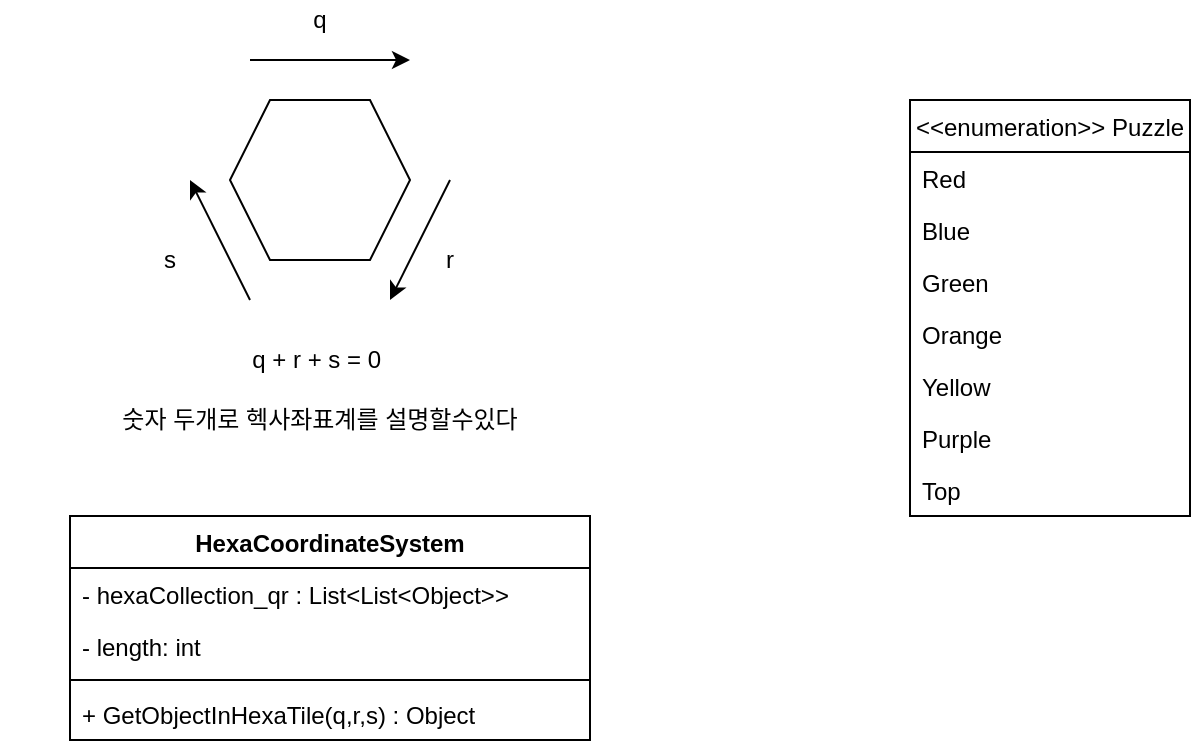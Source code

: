 <mxfile version="13.9.9" type="device"><diagram id="C5RBs43oDa-KdzZeNtuy" name="Page-1"><mxGraphModel dx="1253" dy="891" grid="1" gridSize="10" guides="1" tooltips="1" connect="1" arrows="1" fold="1" page="1" pageScale="1" pageWidth="827" pageHeight="1169" math="0" shadow="0"><root><mxCell id="WIyWlLk6GJQsqaUBKTNV-0"/><mxCell id="WIyWlLk6GJQsqaUBKTNV-1" parent="WIyWlLk6GJQsqaUBKTNV-0"/><mxCell id="1rcb59-4mV8yU5ccFtak-6" value="" style="shape=hexagon;perimeter=hexagonPerimeter2;whiteSpace=wrap;html=1;fixedSize=1;size=20;" parent="WIyWlLk6GJQsqaUBKTNV-1" vertex="1"><mxGeometry x="170" y="150" width="90" height="80" as="geometry"/></mxCell><mxCell id="1rcb59-4mV8yU5ccFtak-7" value="" style="endArrow=classic;html=1;" parent="WIyWlLk6GJQsqaUBKTNV-1" edge="1"><mxGeometry width="50" height="50" relative="1" as="geometry"><mxPoint x="180" y="130" as="sourcePoint"/><mxPoint x="260" y="130" as="targetPoint"/></mxGeometry></mxCell><mxCell id="1rcb59-4mV8yU5ccFtak-9" value="q" style="text;html=1;strokeColor=none;fillColor=none;align=center;verticalAlign=middle;whiteSpace=wrap;rounded=0;" parent="WIyWlLk6GJQsqaUBKTNV-1" vertex="1"><mxGeometry x="195" y="100" width="40" height="20" as="geometry"/></mxCell><mxCell id="1rcb59-4mV8yU5ccFtak-10" value="" style="endArrow=classic;html=1;" parent="WIyWlLk6GJQsqaUBKTNV-1" edge="1"><mxGeometry width="50" height="50" relative="1" as="geometry"><mxPoint x="280" y="190" as="sourcePoint"/><mxPoint x="250" y="250" as="targetPoint"/></mxGeometry></mxCell><mxCell id="1rcb59-4mV8yU5ccFtak-11" value="" style="endArrow=classic;html=1;" parent="WIyWlLk6GJQsqaUBKTNV-1" edge="1"><mxGeometry width="50" height="50" relative="1" as="geometry"><mxPoint x="180" y="250" as="sourcePoint"/><mxPoint x="150" y="190" as="targetPoint"/></mxGeometry></mxCell><mxCell id="1rcb59-4mV8yU5ccFtak-12" value="r" style="text;html=1;strokeColor=none;fillColor=none;align=center;verticalAlign=middle;whiteSpace=wrap;rounded=0;" parent="WIyWlLk6GJQsqaUBKTNV-1" vertex="1"><mxGeometry x="260" y="220" width="40" height="20" as="geometry"/></mxCell><mxCell id="1rcb59-4mV8yU5ccFtak-13" value="s" style="text;html=1;strokeColor=none;fillColor=none;align=center;verticalAlign=middle;whiteSpace=wrap;rounded=0;" parent="WIyWlLk6GJQsqaUBKTNV-1" vertex="1"><mxGeometry x="120" y="220" width="40" height="20" as="geometry"/></mxCell><mxCell id="1rcb59-4mV8yU5ccFtak-14" value="q + r + s = 0&amp;nbsp;" style="text;html=1;strokeColor=none;fillColor=none;align=center;verticalAlign=middle;whiteSpace=wrap;rounded=0;" parent="WIyWlLk6GJQsqaUBKTNV-1" vertex="1"><mxGeometry x="135" y="270" width="160" height="20" as="geometry"/></mxCell><mxCell id="1rcb59-4mV8yU5ccFtak-16" value="&lt;&lt;enumeration&gt;&gt; Puzzle" style="swimlane;fontStyle=0;childLayout=stackLayout;horizontal=1;startSize=26;fillColor=none;horizontalStack=0;resizeParent=1;resizeParentMax=0;resizeLast=0;collapsible=1;marginBottom=0;" parent="WIyWlLk6GJQsqaUBKTNV-1" vertex="1"><mxGeometry x="510" y="150" width="140" height="208" as="geometry"/></mxCell><mxCell id="1rcb59-4mV8yU5ccFtak-17" value="Red" style="text;strokeColor=none;fillColor=none;align=left;verticalAlign=top;spacingLeft=4;spacingRight=4;overflow=hidden;rotatable=0;points=[[0,0.5],[1,0.5]];portConstraint=eastwest;" parent="1rcb59-4mV8yU5ccFtak-16" vertex="1"><mxGeometry y="26" width="140" height="26" as="geometry"/></mxCell><mxCell id="1rcb59-4mV8yU5ccFtak-22" value="Blue" style="text;strokeColor=none;fillColor=none;align=left;verticalAlign=top;spacingLeft=4;spacingRight=4;overflow=hidden;rotatable=0;points=[[0,0.5],[1,0.5]];portConstraint=eastwest;" parent="1rcb59-4mV8yU5ccFtak-16" vertex="1"><mxGeometry y="52" width="140" height="26" as="geometry"/></mxCell><mxCell id="1rcb59-4mV8yU5ccFtak-18" value="Green" style="text;strokeColor=none;fillColor=none;align=left;verticalAlign=top;spacingLeft=4;spacingRight=4;overflow=hidden;rotatable=0;points=[[0,0.5],[1,0.5]];portConstraint=eastwest;" parent="1rcb59-4mV8yU5ccFtak-16" vertex="1"><mxGeometry y="78" width="140" height="26" as="geometry"/></mxCell><mxCell id="1rcb59-4mV8yU5ccFtak-21" value="Orange" style="text;strokeColor=none;fillColor=none;align=left;verticalAlign=top;spacingLeft=4;spacingRight=4;overflow=hidden;rotatable=0;points=[[0,0.5],[1,0.5]];portConstraint=eastwest;" parent="1rcb59-4mV8yU5ccFtak-16" vertex="1"><mxGeometry y="104" width="140" height="26" as="geometry"/></mxCell><mxCell id="1rcb59-4mV8yU5ccFtak-20" value="Yellow" style="text;strokeColor=none;fillColor=none;align=left;verticalAlign=top;spacingLeft=4;spacingRight=4;overflow=hidden;rotatable=0;points=[[0,0.5],[1,0.5]];portConstraint=eastwest;" parent="1rcb59-4mV8yU5ccFtak-16" vertex="1"><mxGeometry y="130" width="140" height="26" as="geometry"/></mxCell><mxCell id="1rcb59-4mV8yU5ccFtak-19" value="Purple" style="text;strokeColor=none;fillColor=none;align=left;verticalAlign=top;spacingLeft=4;spacingRight=4;overflow=hidden;rotatable=0;points=[[0,0.5],[1,0.5]];portConstraint=eastwest;" parent="1rcb59-4mV8yU5ccFtak-16" vertex="1"><mxGeometry y="156" width="140" height="26" as="geometry"/></mxCell><mxCell id="1rcb59-4mV8yU5ccFtak-23" value="Top" style="text;strokeColor=none;fillColor=none;align=left;verticalAlign=top;spacingLeft=4;spacingRight=4;overflow=hidden;rotatable=0;points=[[0,0.5],[1,0.5]];portConstraint=eastwest;" parent="1rcb59-4mV8yU5ccFtak-16" vertex="1"><mxGeometry y="182" width="140" height="26" as="geometry"/></mxCell><mxCell id="TA-lftxNwSukQnxBm385-0" value="HexaCoordinateSystem" style="swimlane;fontStyle=1;align=center;verticalAlign=top;childLayout=stackLayout;horizontal=1;startSize=26;horizontalStack=0;resizeParent=1;resizeParentMax=0;resizeLast=0;collapsible=1;marginBottom=0;" vertex="1" parent="WIyWlLk6GJQsqaUBKTNV-1"><mxGeometry x="90" y="358" width="260" height="112" as="geometry"/></mxCell><mxCell id="TA-lftxNwSukQnxBm385-1" value="- hexaCollection_qr : List&lt;List&lt;Object&gt;&gt;" style="text;strokeColor=none;fillColor=none;align=left;verticalAlign=top;spacingLeft=4;spacingRight=4;overflow=hidden;rotatable=0;points=[[0,0.5],[1,0.5]];portConstraint=eastwest;" vertex="1" parent="TA-lftxNwSukQnxBm385-0"><mxGeometry y="26" width="260" height="26" as="geometry"/></mxCell><mxCell id="TA-lftxNwSukQnxBm385-10" value="- length: int" style="text;strokeColor=none;fillColor=none;align=left;verticalAlign=top;spacingLeft=4;spacingRight=4;overflow=hidden;rotatable=0;points=[[0,0.5],[1,0.5]];portConstraint=eastwest;" vertex="1" parent="TA-lftxNwSukQnxBm385-0"><mxGeometry y="52" width="260" height="26" as="geometry"/></mxCell><mxCell id="TA-lftxNwSukQnxBm385-2" value="" style="line;strokeWidth=1;fillColor=none;align=left;verticalAlign=middle;spacingTop=-1;spacingLeft=3;spacingRight=3;rotatable=0;labelPosition=right;points=[];portConstraint=eastwest;" vertex="1" parent="TA-lftxNwSukQnxBm385-0"><mxGeometry y="78" width="260" height="8" as="geometry"/></mxCell><mxCell id="TA-lftxNwSukQnxBm385-3" value="+ GetObjectInHexaTile(q,r,s) : Object" style="text;strokeColor=none;fillColor=none;align=left;verticalAlign=top;spacingLeft=4;spacingRight=4;overflow=hidden;rotatable=0;points=[[0,0.5],[1,0.5]];portConstraint=eastwest;" vertex="1" parent="TA-lftxNwSukQnxBm385-0"><mxGeometry y="86" width="260" height="26" as="geometry"/></mxCell><mxCell id="TA-lftxNwSukQnxBm385-5" value="숫자 두개로 헥사좌표계를 설명할수있다" style="text;html=1;strokeColor=none;fillColor=none;align=center;verticalAlign=middle;whiteSpace=wrap;rounded=0;" vertex="1" parent="WIyWlLk6GJQsqaUBKTNV-1"><mxGeometry x="55" y="300" width="320" height="20" as="geometry"/></mxCell></root></mxGraphModel></diagram></mxfile>